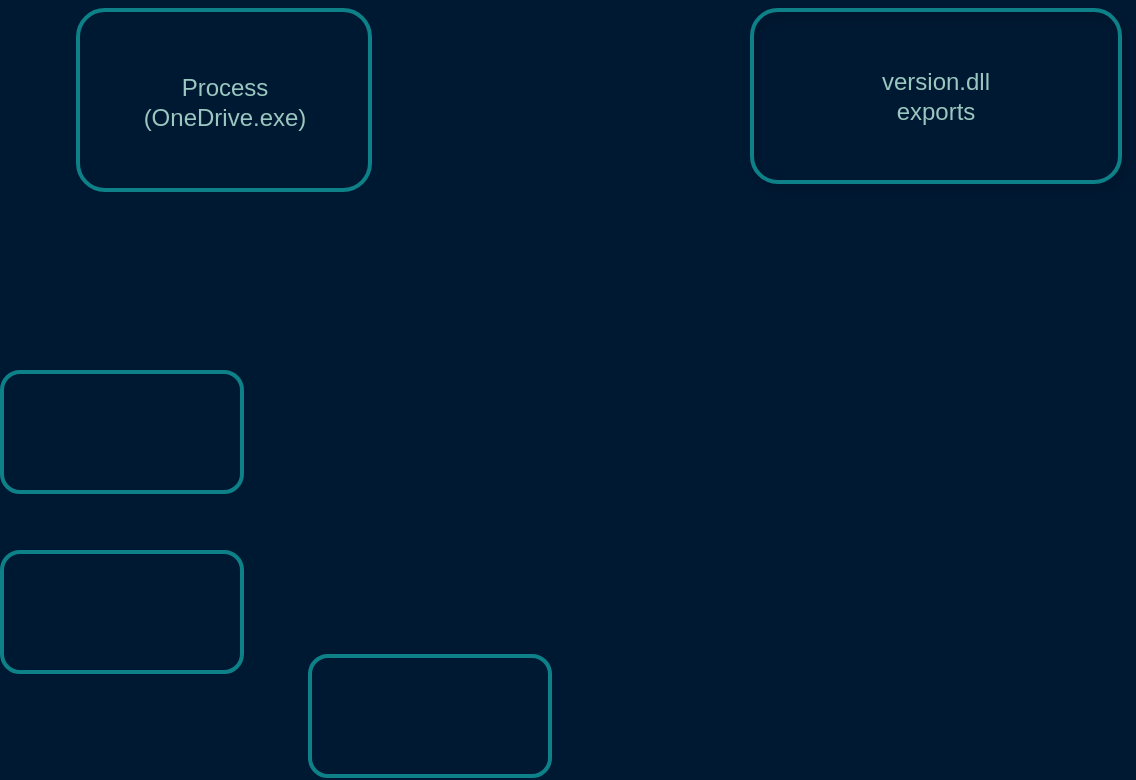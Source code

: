 <mxfile version="24.7.16">
  <diagram name="Page-1" id="5QD_O31o0pyzWz7ObHfo">
    <mxGraphModel dx="1434" dy="819" grid="0" gridSize="10" guides="1" tooltips="1" connect="1" arrows="1" fold="1" page="1" pageScale="1" pageWidth="850" pageHeight="1100" background="#001933" math="0" shadow="0">
      <root>
        <mxCell id="0" />
        <mxCell id="1" parent="0" />
        <mxCell id="PL87Uc_Rq2B-KHmNzyDa-1" value="" style="rounded=1;whiteSpace=wrap;html=1;fillColor=none;strokeColor=#0e8088;strokeWidth=2;" vertex="1" parent="1">
          <mxGeometry x="121" y="204" width="146" height="90" as="geometry" />
        </mxCell>
        <mxCell id="PL87Uc_Rq2B-KHmNzyDa-3" value="" style="rounded=1;whiteSpace=wrap;html=1;fillColor=none;strokeColor=#0e8088;strokeWidth=2;" vertex="1" parent="1">
          <mxGeometry x="83" y="385" width="120" height="60" as="geometry" />
        </mxCell>
        <mxCell id="PL87Uc_Rq2B-KHmNzyDa-4" value="" style="rounded=1;whiteSpace=wrap;html=1;fillColor=none;strokeColor=#0e8088;strokeWidth=2;" vertex="1" parent="1">
          <mxGeometry x="237" y="527" width="120" height="60" as="geometry" />
        </mxCell>
        <mxCell id="PL87Uc_Rq2B-KHmNzyDa-5" value="" style="rounded=1;whiteSpace=wrap;html=1;fillColor=none;strokeColor=#0e8088;strokeWidth=2;" vertex="1" parent="1">
          <mxGeometry x="83" y="475" width="120" height="60" as="geometry" />
        </mxCell>
        <mxCell id="PL87Uc_Rq2B-KHmNzyDa-6" value="&lt;font color=&quot;#9ac7bf&quot;&gt;version.dll&lt;/font&gt;&lt;div&gt;&lt;font color=&quot;#9ac7bf&quot;&gt;exports&lt;/font&gt;&lt;/div&gt;" style="rounded=1;whiteSpace=wrap;html=1;fillColor=none;strokeColor=#0e8088;strokeWidth=2;glass=1;shadow=1;" vertex="1" parent="1">
          <mxGeometry x="458" y="204" width="184" height="86" as="geometry" />
        </mxCell>
        <mxCell id="PL87Uc_Rq2B-KHmNzyDa-7" value="&lt;font color=&quot;#9ac7bf&quot;&gt;Process&lt;br&gt;(OneDrive.exe)&lt;/font&gt;" style="text;html=1;align=center;verticalAlign=middle;whiteSpace=wrap;rounded=0;" vertex="1" parent="1">
          <mxGeometry x="133.5" y="235" width="121" height="30" as="geometry" />
        </mxCell>
      </root>
    </mxGraphModel>
  </diagram>
</mxfile>
